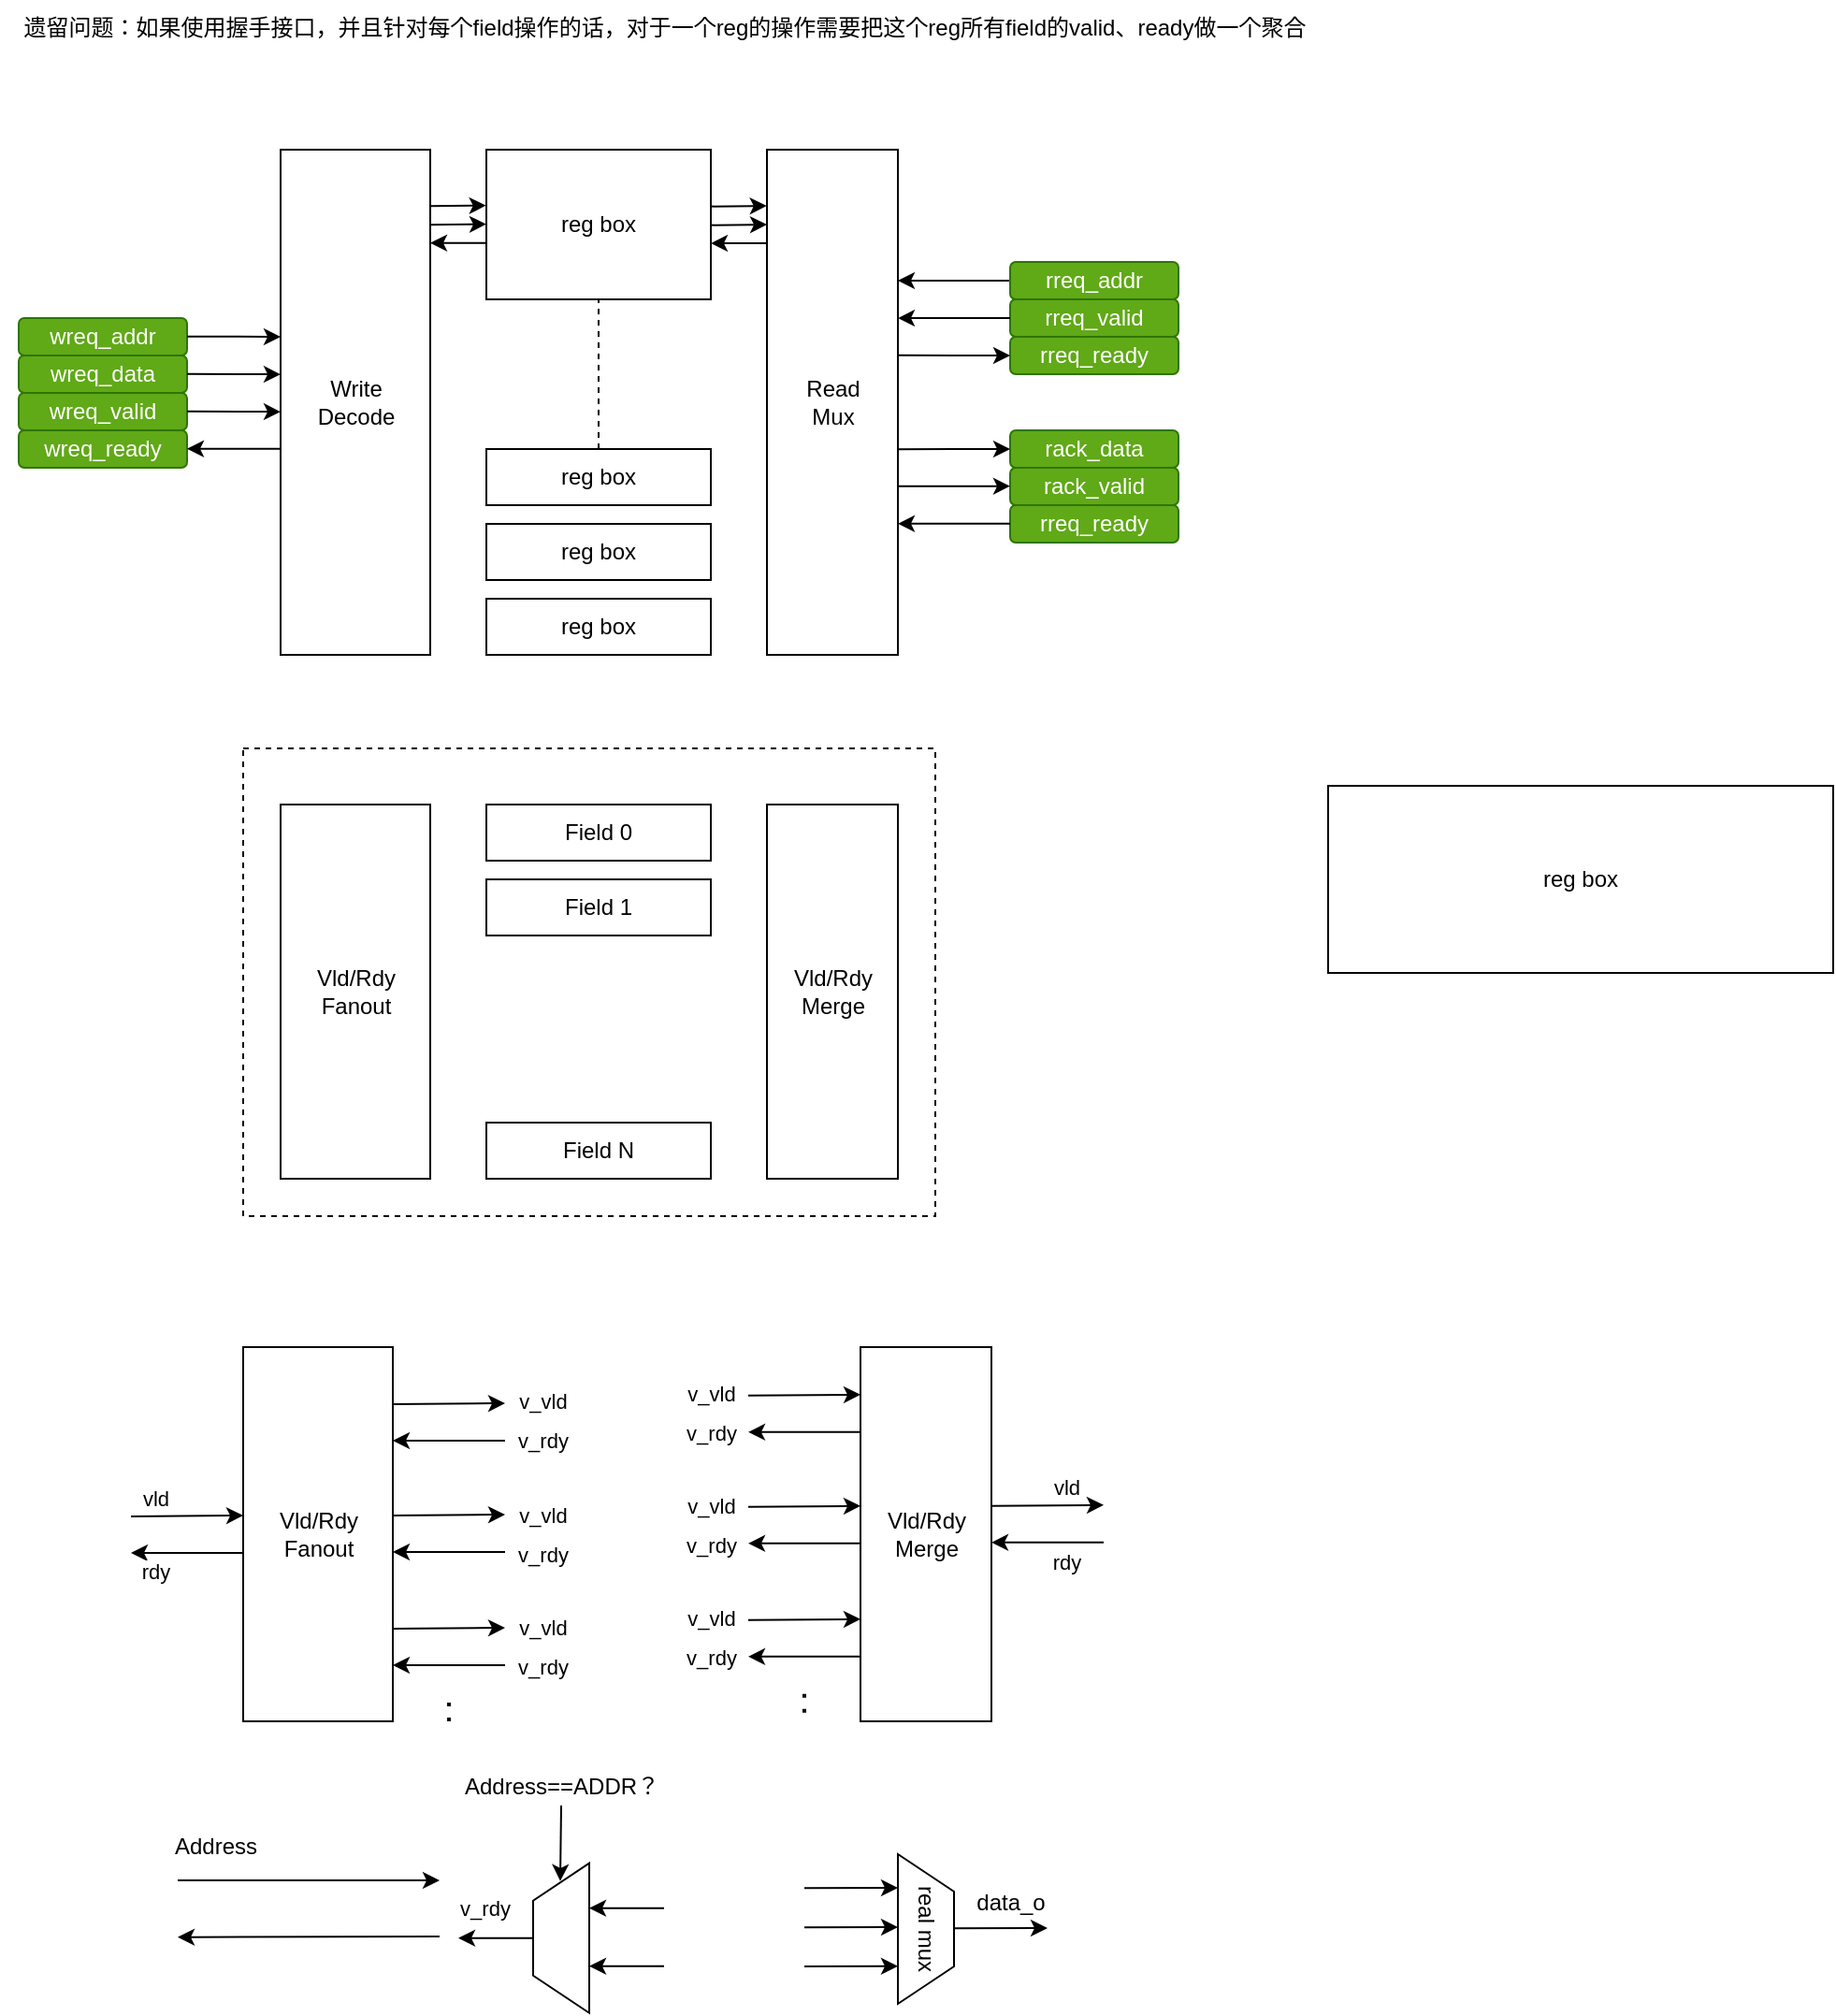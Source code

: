<mxfile>
    <diagram id="VXVndNSEGyV2LDYHduhS" name="第 1 页">
        <mxGraphModel dx="1148" dy="664" grid="1" gridSize="10" guides="1" tooltips="1" connect="1" arrows="1" fold="1" page="1" pageScale="1" pageWidth="827" pageHeight="1169" math="0" shadow="0">
            <root>
                <mxCell id="0"/>
                <mxCell id="1" parent="0"/>
                <mxCell id="3" value="reg box" style="rounded=0;whiteSpace=wrap;html=1;" parent="1" vertex="1">
                    <mxGeometry x="340" y="90" width="120" height="80" as="geometry"/>
                </mxCell>
                <mxCell id="4" value="reg box" style="rounded=0;whiteSpace=wrap;html=1;" parent="1" vertex="1">
                    <mxGeometry x="340" y="250" width="120" height="30" as="geometry"/>
                </mxCell>
                <mxCell id="5" value="reg box" style="rounded=0;whiteSpace=wrap;html=1;" parent="1" vertex="1">
                    <mxGeometry x="340" y="290" width="120" height="30" as="geometry"/>
                </mxCell>
                <mxCell id="6" value="reg box" style="rounded=0;whiteSpace=wrap;html=1;" parent="1" vertex="1">
                    <mxGeometry x="340" y="330" width="120" height="30" as="geometry"/>
                </mxCell>
                <mxCell id="8" value="Read&lt;br&gt;Mux" style="shadow=0;dashed=0;align=center;html=1;strokeWidth=1;shape=mxgraph.rtl.abstract.entity;container=1;collapsible=0;kind=mux;drawPins=0;left=4;right=1;bottom=0;" parent="1" vertex="1">
                    <mxGeometry x="490" y="90" width="70" height="270" as="geometry"/>
                </mxCell>
                <mxCell id="9" value="" style="endArrow=classic;html=1;exitX=0;exitY=0.5;exitDx=0;exitDy=0;" parent="1" source="11" edge="1">
                    <mxGeometry width="50" height="50" relative="1" as="geometry">
                        <mxPoint x="600" y="160" as="sourcePoint"/>
                        <mxPoint x="560" y="160" as="targetPoint"/>
                    </mxGeometry>
                </mxCell>
                <mxCell id="11" value="rreq_addr" style="rounded=1;whiteSpace=wrap;html=1;fillColor=#60a917;strokeColor=#2D7600;fontColor=#ffffff;" parent="1" vertex="1">
                    <mxGeometry x="620" y="150" width="90" height="20" as="geometry"/>
                </mxCell>
                <mxCell id="12" value="rreq_valid" style="rounded=1;whiteSpace=wrap;html=1;fillColor=#60a917;strokeColor=#2D7600;fontColor=#ffffff;" parent="1" vertex="1">
                    <mxGeometry x="620" y="170" width="90" height="20" as="geometry"/>
                </mxCell>
                <mxCell id="13" value="" style="endArrow=classic;html=1;entryX=1;entryY=0.278;entryDx=0;entryDy=0;entryPerimeter=0;exitX=0;exitY=0.5;exitDx=0;exitDy=0;" parent="1" edge="1">
                    <mxGeometry width="50" height="50" relative="1" as="geometry">
                        <mxPoint x="620" y="180" as="sourcePoint"/>
                        <mxPoint x="560" y="180.04" as="targetPoint"/>
                    </mxGeometry>
                </mxCell>
                <mxCell id="14" value="rack_data" style="rounded=1;whiteSpace=wrap;html=1;fillColor=#60a917;strokeColor=#2D7600;fontColor=#ffffff;" parent="1" vertex="1">
                    <mxGeometry x="620" y="240" width="90" height="20" as="geometry"/>
                </mxCell>
                <mxCell id="15" value="" style="endArrow=classic;html=1;entryX=0;entryY=0.5;entryDx=0;entryDy=0;exitX=1;exitY=0.593;exitDx=0;exitDy=0;exitPerimeter=0;" parent="1" source="8" target="14" edge="1">
                    <mxGeometry width="50" height="50" relative="1" as="geometry">
                        <mxPoint x="560" y="340.09" as="sourcePoint"/>
                        <mxPoint x="570" y="240.04" as="targetPoint"/>
                    </mxGeometry>
                </mxCell>
                <mxCell id="16" value="rack_valid" style="rounded=1;whiteSpace=wrap;html=1;fillColor=#60a917;strokeColor=#2D7600;fontColor=#ffffff;" parent="1" vertex="1">
                    <mxGeometry x="620" y="260" width="90" height="20" as="geometry"/>
                </mxCell>
                <mxCell id="17" value="rreq_ready" style="rounded=1;whiteSpace=wrap;html=1;fillColor=#60a917;strokeColor=#2D7600;fontColor=#ffffff;" parent="1" vertex="1">
                    <mxGeometry x="620" y="190" width="90" height="20" as="geometry"/>
                </mxCell>
                <mxCell id="18" value="" style="endArrow=classic;html=1;entryX=0;entryY=0.5;entryDx=0;entryDy=0;exitX=1;exitY=0.407;exitDx=0;exitDy=0;exitPerimeter=0;" parent="1" source="8" target="17" edge="1">
                    <mxGeometry width="50" height="50" relative="1" as="geometry">
                        <mxPoint x="630" y="190" as="sourcePoint"/>
                        <mxPoint x="570.0" y="190.04" as="targetPoint"/>
                    </mxGeometry>
                </mxCell>
                <mxCell id="19" value="rreq_ready" style="rounded=1;whiteSpace=wrap;html=1;fillColor=#60a917;strokeColor=#2D7600;fontColor=#ffffff;" parent="1" vertex="1">
                    <mxGeometry x="620" y="280" width="90" height="20" as="geometry"/>
                </mxCell>
                <mxCell id="20" value="" style="endArrow=classic;html=1;entryX=0;entryY=0.5;entryDx=0;entryDy=0;exitX=0;exitY=0;exitDx=70;exitDy=140;exitPerimeter=0;" parent="1" edge="1">
                    <mxGeometry width="50" height="50" relative="1" as="geometry">
                        <mxPoint x="560" y="269.86" as="sourcePoint"/>
                        <mxPoint x="620" y="269.86" as="targetPoint"/>
                    </mxGeometry>
                </mxCell>
                <mxCell id="21" value="" style="endArrow=classic;html=1;entryX=1;entryY=0.278;entryDx=0;entryDy=0;entryPerimeter=0;exitX=0;exitY=0.5;exitDx=0;exitDy=0;" parent="1" edge="1">
                    <mxGeometry width="50" height="50" relative="1" as="geometry">
                        <mxPoint x="620" y="289.86" as="sourcePoint"/>
                        <mxPoint x="560" y="289.9" as="targetPoint"/>
                    </mxGeometry>
                </mxCell>
                <mxCell id="23" value="" style="endArrow=none;dashed=1;html=1;entryX=0.5;entryY=1;entryDx=0;entryDy=0;exitX=0.5;exitY=0;exitDx=0;exitDy=0;" parent="1" source="4" target="3" edge="1">
                    <mxGeometry width="50" height="50" relative="1" as="geometry">
                        <mxPoint x="280" y="220" as="sourcePoint"/>
                        <mxPoint x="330" y="170" as="targetPoint"/>
                    </mxGeometry>
                </mxCell>
                <mxCell id="25" value="" style="endArrow=classic;html=1;entryX=-0.002;entryY=0.037;entryDx=0;entryDy=0;entryPerimeter=0;exitX=1.002;exitY=0.129;exitDx=0;exitDy=0;exitPerimeter=0;" parent="1" edge="1">
                    <mxGeometry width="50" height="50" relative="1" as="geometry">
                        <mxPoint x="460.24" y="120.33" as="sourcePoint"/>
                        <mxPoint x="489.86" y="120.0" as="targetPoint"/>
                    </mxGeometry>
                </mxCell>
                <mxCell id="26" value="" style="endArrow=classic;html=1;entryX=-0.002;entryY=0.037;entryDx=0;entryDy=0;entryPerimeter=0;exitX=1.002;exitY=0.129;exitDx=0;exitDy=0;exitPerimeter=0;" parent="1" edge="1">
                    <mxGeometry width="50" height="50" relative="1" as="geometry">
                        <mxPoint x="460.38" y="130.33" as="sourcePoint"/>
                        <mxPoint x="490" y="130" as="targetPoint"/>
                    </mxGeometry>
                </mxCell>
                <mxCell id="27" value="" style="endArrow=classic;html=1;exitX=0;exitY=0.5;exitDx=0;exitDy=0;" parent="1" edge="1">
                    <mxGeometry width="50" height="50" relative="1" as="geometry">
                        <mxPoint x="490.0" y="140.01" as="sourcePoint"/>
                        <mxPoint x="460" y="140.01" as="targetPoint"/>
                    </mxGeometry>
                </mxCell>
                <mxCell id="29" value="Write&lt;br&gt;Decode" style="shadow=0;dashed=0;align=center;html=1;strokeWidth=1;shape=mxgraph.rtl.abstract.entity;container=1;collapsible=0;kind=demux;drawPins=0;left=1;right=4;bottom=0;" parent="1" vertex="1">
                    <mxGeometry x="230" y="90" width="80" height="270" as="geometry"/>
                </mxCell>
                <mxCell id="30" value="wreq_addr" style="rounded=1;whiteSpace=wrap;html=1;fillColor=#60a917;strokeColor=#2D7600;fontColor=#ffffff;" parent="1" vertex="1">
                    <mxGeometry x="90" y="180" width="90" height="20" as="geometry"/>
                </mxCell>
                <mxCell id="31" value="wreq_data" style="rounded=1;whiteSpace=wrap;html=1;fillColor=#60a917;strokeColor=#2D7600;fontColor=#ffffff;" parent="1" vertex="1">
                    <mxGeometry x="90" y="200" width="90" height="20" as="geometry"/>
                </mxCell>
                <mxCell id="32" value="wreq_valid" style="rounded=1;whiteSpace=wrap;html=1;fillColor=#60a917;strokeColor=#2D7600;fontColor=#ffffff;" parent="1" vertex="1">
                    <mxGeometry x="90" y="220" width="90" height="20" as="geometry"/>
                </mxCell>
                <mxCell id="33" value="wreq_ready" style="rounded=1;whiteSpace=wrap;html=1;fillColor=#60a917;strokeColor=#2D7600;fontColor=#ffffff;" parent="1" vertex="1">
                    <mxGeometry x="90" y="240" width="90" height="20" as="geometry"/>
                </mxCell>
                <mxCell id="34" value="" style="endArrow=classic;html=1;entryX=-0.002;entryY=0.037;entryDx=0;entryDy=0;entryPerimeter=0;exitX=1.002;exitY=0.129;exitDx=0;exitDy=0;exitPerimeter=0;" parent="1" edge="1">
                    <mxGeometry width="50" height="50" relative="1" as="geometry">
                        <mxPoint x="310.24" y="120.16" as="sourcePoint"/>
                        <mxPoint x="339.86" y="119.83" as="targetPoint"/>
                    </mxGeometry>
                </mxCell>
                <mxCell id="35" value="" style="endArrow=classic;html=1;entryX=-0.002;entryY=0.037;entryDx=0;entryDy=0;entryPerimeter=0;exitX=1.002;exitY=0.129;exitDx=0;exitDy=0;exitPerimeter=0;" parent="1" edge="1">
                    <mxGeometry width="50" height="50" relative="1" as="geometry">
                        <mxPoint x="310.38" y="130.16" as="sourcePoint"/>
                        <mxPoint x="340" y="129.83" as="targetPoint"/>
                    </mxGeometry>
                </mxCell>
                <mxCell id="36" value="" style="endArrow=classic;html=1;exitX=0;exitY=0.5;exitDx=0;exitDy=0;" parent="1" edge="1">
                    <mxGeometry width="50" height="50" relative="1" as="geometry">
                        <mxPoint x="340" y="139.84" as="sourcePoint"/>
                        <mxPoint x="310" y="139.84" as="targetPoint"/>
                    </mxGeometry>
                </mxCell>
                <mxCell id="37" value="" style="endArrow=classic;html=1;exitX=1;exitY=0.407;exitDx=0;exitDy=0;exitPerimeter=0;" parent="1" edge="1">
                    <mxGeometry width="50" height="50" relative="1" as="geometry">
                        <mxPoint x="180" y="189.83" as="sourcePoint"/>
                        <mxPoint x="230" y="190" as="targetPoint"/>
                    </mxGeometry>
                </mxCell>
                <mxCell id="38" value="" style="endArrow=classic;html=1;exitX=1;exitY=0.407;exitDx=0;exitDy=0;exitPerimeter=0;" parent="1" edge="1">
                    <mxGeometry width="50" height="50" relative="1" as="geometry">
                        <mxPoint x="180" y="209.9" as="sourcePoint"/>
                        <mxPoint x="230" y="210.07" as="targetPoint"/>
                    </mxGeometry>
                </mxCell>
                <mxCell id="39" value="" style="endArrow=classic;html=1;exitX=1;exitY=0.407;exitDx=0;exitDy=0;exitPerimeter=0;" parent="1" edge="1">
                    <mxGeometry width="50" height="50" relative="1" as="geometry">
                        <mxPoint x="180" y="229.9" as="sourcePoint"/>
                        <mxPoint x="230" y="230.07" as="targetPoint"/>
                    </mxGeometry>
                </mxCell>
                <mxCell id="40" value="" style="endArrow=classic;html=1;entryX=1;entryY=0.278;entryDx=0;entryDy=0;entryPerimeter=0;exitX=0;exitY=0.555;exitDx=0;exitDy=0;exitPerimeter=0;" parent="1" edge="1">
                    <mxGeometry width="50" height="50" relative="1" as="geometry">
                        <mxPoint x="230" y="249.85" as="sourcePoint"/>
                        <mxPoint x="180" y="249.84" as="targetPoint"/>
                    </mxGeometry>
                </mxCell>
                <mxCell id="42" value="" style="rounded=0;whiteSpace=wrap;html=1;dashed=1;align=left;" parent="1" vertex="1">
                    <mxGeometry x="210" y="410" width="370" height="250" as="geometry"/>
                </mxCell>
                <mxCell id="41" value="Field 0" style="rounded=0;whiteSpace=wrap;html=1;" parent="1" vertex="1">
                    <mxGeometry x="340" y="440" width="120" height="30" as="geometry"/>
                </mxCell>
                <mxCell id="45" value="遗留问题：如果使用握手接口，并且针对每个field操作的话，对于一个reg的操作需要把这个reg所有field的valid、ready做一个聚合" style="text;html=1;align=center;verticalAlign=middle;resizable=0;points=[];autosize=1;strokeColor=none;fillColor=none;" parent="1" vertex="1">
                    <mxGeometry x="80" y="10" width="710" height="30" as="geometry"/>
                </mxCell>
                <mxCell id="46" value="Field 1" style="rounded=0;whiteSpace=wrap;html=1;" parent="1" vertex="1">
                    <mxGeometry x="340" y="480" width="120" height="30" as="geometry"/>
                </mxCell>
                <mxCell id="47" value="Field N" style="rounded=0;whiteSpace=wrap;html=1;" parent="1" vertex="1">
                    <mxGeometry x="340" y="610" width="120" height="30" as="geometry"/>
                </mxCell>
                <mxCell id="48" value="Vld/Rdy&lt;br&gt;Fanout" style="shadow=0;dashed=0;align=center;html=1;strokeWidth=1;shape=mxgraph.rtl.abstract.entity;container=1;collapsible=0;kind=demux;drawPins=0;left=1;right=4;bottom=0;" parent="1" vertex="1">
                    <mxGeometry x="230" y="440" width="80" height="200" as="geometry"/>
                </mxCell>
                <mxCell id="50" value="Vld/Rdy&lt;br&gt;Merge" style="shadow=0;dashed=0;align=center;html=1;strokeWidth=1;shape=mxgraph.rtl.abstract.entity;container=1;collapsible=0;kind=mux;drawPins=0;left=4;right=1;bottom=0;" parent="1" vertex="1">
                    <mxGeometry x="490" y="440" width="70" height="200" as="geometry"/>
                </mxCell>
                <mxCell id="51" value="Vld/Rdy&lt;br&gt;Fanout" style="shadow=0;dashed=0;align=center;html=1;strokeWidth=1;shape=mxgraph.rtl.abstract.entity;container=1;collapsible=0;kind=demux;drawPins=0;left=1;right=4;bottom=0;" parent="1" vertex="1">
                    <mxGeometry x="210" y="730" width="80" height="200" as="geometry"/>
                </mxCell>
                <mxCell id="52" value="" style="endArrow=classic;html=1;" parent="1" edge="1">
                    <mxGeometry width="50" height="50" relative="1" as="geometry">
                        <mxPoint x="150" y="820.5" as="sourcePoint"/>
                        <mxPoint x="210" y="820" as="targetPoint"/>
                    </mxGeometry>
                </mxCell>
                <mxCell id="66" value="vld" style="edgeLabel;html=1;align=center;verticalAlign=middle;resizable=0;points=[];" parent="52" vertex="1" connectable="0">
                    <mxGeometry x="-0.533" y="-1" relative="1" as="geometry">
                        <mxPoint x="-1" y="-11" as="offset"/>
                    </mxGeometry>
                </mxCell>
                <mxCell id="53" value="" style="endArrow=classic;html=1;" parent="1" edge="1">
                    <mxGeometry width="50" height="50" relative="1" as="geometry">
                        <mxPoint x="290" y="760.5" as="sourcePoint"/>
                        <mxPoint x="350" y="760" as="targetPoint"/>
                    </mxGeometry>
                </mxCell>
                <mxCell id="68" value="v_vld" style="edgeLabel;html=1;align=center;verticalAlign=middle;resizable=0;points=[];" parent="53" vertex="1" connectable="0">
                    <mxGeometry x="0.467" y="1" relative="1" as="geometry">
                        <mxPoint x="36" as="offset"/>
                    </mxGeometry>
                </mxCell>
                <mxCell id="55" value="" style="endArrow=classic;html=1;" parent="1" edge="1">
                    <mxGeometry width="50" height="50" relative="1" as="geometry">
                        <mxPoint x="350" y="780" as="sourcePoint"/>
                        <mxPoint x="290" y="780" as="targetPoint"/>
                    </mxGeometry>
                </mxCell>
                <mxCell id="69" value="v_rdy" style="edgeLabel;html=1;align=center;verticalAlign=middle;resizable=0;points=[];" parent="55" vertex="1" connectable="0">
                    <mxGeometry x="-0.533" relative="1" as="geometry">
                        <mxPoint x="34" as="offset"/>
                    </mxGeometry>
                </mxCell>
                <mxCell id="56" value="" style="endArrow=classic;html=1;" parent="1" edge="1">
                    <mxGeometry width="50" height="50" relative="1" as="geometry">
                        <mxPoint x="210" y="840" as="sourcePoint"/>
                        <mxPoint x="150" y="840" as="targetPoint"/>
                    </mxGeometry>
                </mxCell>
                <mxCell id="67" value="rdy" style="edgeLabel;html=1;align=center;verticalAlign=middle;resizable=0;points=[];" parent="56" vertex="1" connectable="0">
                    <mxGeometry x="0.367" relative="1" as="geometry">
                        <mxPoint x="-6" y="10" as="offset"/>
                    </mxGeometry>
                </mxCell>
                <mxCell id="57" value="" style="endArrow=classic;html=1;" parent="1" edge="1">
                    <mxGeometry width="50" height="50" relative="1" as="geometry">
                        <mxPoint x="290" y="820" as="sourcePoint"/>
                        <mxPoint x="350" y="819.5" as="targetPoint"/>
                    </mxGeometry>
                </mxCell>
                <mxCell id="58" value="" style="endArrow=classic;html=1;" parent="1" edge="1">
                    <mxGeometry width="50" height="50" relative="1" as="geometry">
                        <mxPoint x="350" y="839.5" as="sourcePoint"/>
                        <mxPoint x="290" y="839.5" as="targetPoint"/>
                    </mxGeometry>
                </mxCell>
                <mxCell id="59" value="" style="endArrow=classic;html=1;" parent="1" edge="1">
                    <mxGeometry width="50" height="50" relative="1" as="geometry">
                        <mxPoint x="290" y="880.5" as="sourcePoint"/>
                        <mxPoint x="350" y="880" as="targetPoint"/>
                    </mxGeometry>
                </mxCell>
                <mxCell id="60" value="" style="endArrow=classic;html=1;" parent="1" edge="1">
                    <mxGeometry width="50" height="50" relative="1" as="geometry">
                        <mxPoint x="350" y="900" as="sourcePoint"/>
                        <mxPoint x="290" y="900" as="targetPoint"/>
                    </mxGeometry>
                </mxCell>
                <mxCell id="63" value="" style="endArrow=none;dashed=1;html=1;dashPattern=1 3;strokeWidth=2;" parent="1" edge="1">
                    <mxGeometry width="50" height="50" relative="1" as="geometry">
                        <mxPoint x="320" y="930" as="sourcePoint"/>
                        <mxPoint x="320" y="920" as="targetPoint"/>
                    </mxGeometry>
                </mxCell>
                <mxCell id="70" value="v_vld" style="edgeLabel;html=1;align=center;verticalAlign=middle;resizable=0;points=[];" parent="1" vertex="1" connectable="0">
                    <mxGeometry x="370.0" y="819.563" as="geometry"/>
                </mxCell>
                <mxCell id="71" value="v_rdy" style="edgeLabel;html=1;align=center;verticalAlign=middle;resizable=0;points=[];" parent="1" vertex="1" connectable="0">
                    <mxGeometry x="370.01" y="840.43" as="geometry"/>
                </mxCell>
                <mxCell id="74" value="v_vld" style="edgeLabel;html=1;align=center;verticalAlign=middle;resizable=0;points=[];" parent="1" vertex="1" connectable="0">
                    <mxGeometry x="370.01" y="880.003" as="geometry"/>
                </mxCell>
                <mxCell id="75" value="v_rdy" style="edgeLabel;html=1;align=center;verticalAlign=middle;resizable=0;points=[];" parent="1" vertex="1" connectable="0">
                    <mxGeometry x="370.02" y="900.87" as="geometry"/>
                </mxCell>
                <mxCell id="76" value="" style="shape=trapezoid;perimeter=trapezoidPerimeter;whiteSpace=wrap;html=1;fixedSize=1;size=20;rotation=-90;" parent="1" vertex="1">
                    <mxGeometry x="340" y="1030.87" width="80" height="30" as="geometry"/>
                </mxCell>
                <mxCell id="77" value="" style="endArrow=classic;html=1;" parent="1" edge="1">
                    <mxGeometry width="50" height="50" relative="1" as="geometry">
                        <mxPoint x="365" y="1045.87" as="sourcePoint"/>
                        <mxPoint x="325" y="1045.87" as="targetPoint"/>
                    </mxGeometry>
                </mxCell>
                <mxCell id="78" value="v_rdy" style="edgeLabel;html=1;align=center;verticalAlign=middle;resizable=0;points=[];" parent="1" vertex="1" connectable="0">
                    <mxGeometry x="340" y="1020.0" as="geometry">
                        <mxPoint x="-1" y="10" as="offset"/>
                    </mxGeometry>
                </mxCell>
                <mxCell id="79" value="" style="endArrow=classic;html=1;" parent="1" edge="1">
                    <mxGeometry width="50" height="50" relative="1" as="geometry">
                        <mxPoint x="435" y="1029.87" as="sourcePoint"/>
                        <mxPoint x="395" y="1029.87" as="targetPoint"/>
                    </mxGeometry>
                </mxCell>
                <mxCell id="80" value="" style="endArrow=classic;html=1;" parent="1" edge="1">
                    <mxGeometry width="50" height="50" relative="1" as="geometry">
                        <mxPoint x="435" y="1060.87" as="sourcePoint"/>
                        <mxPoint x="395" y="1060.87" as="targetPoint"/>
                    </mxGeometry>
                </mxCell>
                <mxCell id="81" value="" style="endArrow=classic;html=1;" parent="1" edge="1">
                    <mxGeometry width="50" height="50" relative="1" as="geometry">
                        <mxPoint x="380" y="975" as="sourcePoint"/>
                        <mxPoint x="379.5" y="1015.42" as="targetPoint"/>
                    </mxGeometry>
                </mxCell>
                <mxCell id="82" value="" style="endArrow=classic;html=1;" parent="1" edge="1">
                    <mxGeometry width="50" height="50" relative="1" as="geometry">
                        <mxPoint x="175" y="1015" as="sourcePoint"/>
                        <mxPoint x="315" y="1015" as="targetPoint"/>
                    </mxGeometry>
                </mxCell>
                <mxCell id="83" value="Address" style="text;html=1;align=center;verticalAlign=middle;resizable=0;points=[];autosize=1;strokeColor=none;fillColor=none;" parent="1" vertex="1">
                    <mxGeometry x="160" y="982" width="70" height="30" as="geometry"/>
                </mxCell>
                <mxCell id="84" value="Address==ADDR？" style="text;html=1;align=center;verticalAlign=middle;resizable=0;points=[];autosize=1;strokeColor=none;fillColor=none;" parent="1" vertex="1">
                    <mxGeometry x="315" y="950" width="130" height="30" as="geometry"/>
                </mxCell>
                <mxCell id="85" value="" style="endArrow=classic;html=1;" parent="1" edge="1">
                    <mxGeometry width="50" height="50" relative="1" as="geometry">
                        <mxPoint x="315" y="1045" as="sourcePoint"/>
                        <mxPoint x="175" y="1045.37" as="targetPoint"/>
                    </mxGeometry>
                </mxCell>
                <mxCell id="87" value="Vld/Rdy&lt;br&gt;Merge" style="shadow=0;dashed=0;align=center;html=1;strokeWidth=1;shape=mxgraph.rtl.abstract.entity;container=1;collapsible=0;kind=mux;drawPins=0;left=4;right=1;bottom=0;" vertex="1" parent="1">
                    <mxGeometry x="540" y="730" width="70" height="200" as="geometry"/>
                </mxCell>
                <mxCell id="88" value="" style="endArrow=classic;html=1;" edge="1" parent="1">
                    <mxGeometry width="50" height="50" relative="1" as="geometry">
                        <mxPoint x="480" y="755.93" as="sourcePoint"/>
                        <mxPoint x="540" y="755.43" as="targetPoint"/>
                    </mxGeometry>
                </mxCell>
                <mxCell id="90" value="" style="endArrow=classic;html=1;" edge="1" parent="1">
                    <mxGeometry width="50" height="50" relative="1" as="geometry">
                        <mxPoint x="540" y="775.43" as="sourcePoint"/>
                        <mxPoint x="480" y="775.43" as="targetPoint"/>
                    </mxGeometry>
                </mxCell>
                <mxCell id="92" value="" style="endArrow=classic;html=1;" edge="1" parent="1">
                    <mxGeometry width="50" height="50" relative="1" as="geometry">
                        <mxPoint x="480" y="815.43" as="sourcePoint"/>
                        <mxPoint x="540" y="814.93" as="targetPoint"/>
                    </mxGeometry>
                </mxCell>
                <mxCell id="93" value="" style="endArrow=classic;html=1;" edge="1" parent="1">
                    <mxGeometry width="50" height="50" relative="1" as="geometry">
                        <mxPoint x="540" y="834.93" as="sourcePoint"/>
                        <mxPoint x="480" y="834.93" as="targetPoint"/>
                    </mxGeometry>
                </mxCell>
                <mxCell id="94" value="" style="endArrow=classic;html=1;" edge="1" parent="1">
                    <mxGeometry width="50" height="50" relative="1" as="geometry">
                        <mxPoint x="480" y="875.93" as="sourcePoint"/>
                        <mxPoint x="540" y="875.43" as="targetPoint"/>
                    </mxGeometry>
                </mxCell>
                <mxCell id="95" value="" style="endArrow=classic;html=1;" edge="1" parent="1">
                    <mxGeometry width="50" height="50" relative="1" as="geometry">
                        <mxPoint x="540" y="895.43" as="sourcePoint"/>
                        <mxPoint x="480" y="895.43" as="targetPoint"/>
                    </mxGeometry>
                </mxCell>
                <mxCell id="96" value="" style="endArrow=none;dashed=1;html=1;dashPattern=1 3;strokeWidth=2;" edge="1" parent="1">
                    <mxGeometry width="50" height="50" relative="1" as="geometry">
                        <mxPoint x="510" y="925.43" as="sourcePoint"/>
                        <mxPoint x="510" y="915.43" as="targetPoint"/>
                    </mxGeometry>
                </mxCell>
                <mxCell id="97" value="v_vld" style="edgeLabel;html=1;align=center;verticalAlign=middle;resizable=0;points=[];" vertex="1" connectable="0" parent="1">
                    <mxGeometry x="460.0" y="754.563" as="geometry"/>
                </mxCell>
                <mxCell id="98" value="v_rdy" style="edgeLabel;html=1;align=center;verticalAlign=middle;resizable=0;points=[];" vertex="1" connectable="0" parent="1">
                    <mxGeometry x="460.01" y="775.43" as="geometry"/>
                </mxCell>
                <mxCell id="105" value="v_vld" style="edgeLabel;html=1;align=center;verticalAlign=middle;resizable=0;points=[];" vertex="1" connectable="0" parent="1">
                    <mxGeometry x="459.98" y="814.563" as="geometry"/>
                </mxCell>
                <mxCell id="106" value="v_rdy" style="edgeLabel;html=1;align=center;verticalAlign=middle;resizable=0;points=[];" vertex="1" connectable="0" parent="1">
                    <mxGeometry x="459.99" y="835.43" as="geometry"/>
                </mxCell>
                <mxCell id="107" value="v_vld" style="edgeLabel;html=1;align=center;verticalAlign=middle;resizable=0;points=[];" vertex="1" connectable="0" parent="1">
                    <mxGeometry x="459.99" y="875.003" as="geometry"/>
                </mxCell>
                <mxCell id="108" value="v_rdy" style="edgeLabel;html=1;align=center;verticalAlign=middle;resizable=0;points=[];" vertex="1" connectable="0" parent="1">
                    <mxGeometry x="460" y="895.87" as="geometry"/>
                </mxCell>
                <mxCell id="109" value="" style="endArrow=classic;html=1;" edge="1" parent="1">
                    <mxGeometry width="50" height="50" relative="1" as="geometry">
                        <mxPoint x="610" y="814.93" as="sourcePoint"/>
                        <mxPoint x="670" y="814.43" as="targetPoint"/>
                    </mxGeometry>
                </mxCell>
                <mxCell id="110" value="vld" style="edgeLabel;html=1;align=center;verticalAlign=middle;resizable=0;points=[];" vertex="1" connectable="0" parent="109">
                    <mxGeometry x="-0.533" y="-1" relative="1" as="geometry">
                        <mxPoint x="26" y="-11" as="offset"/>
                    </mxGeometry>
                </mxCell>
                <mxCell id="111" value="" style="endArrow=classic;html=1;" edge="1" parent="1">
                    <mxGeometry width="50" height="50" relative="1" as="geometry">
                        <mxPoint x="670" y="834.43" as="sourcePoint"/>
                        <mxPoint x="610" y="834.43" as="targetPoint"/>
                    </mxGeometry>
                </mxCell>
                <mxCell id="112" value="rdy" style="edgeLabel;html=1;align=center;verticalAlign=middle;resizable=0;points=[];" vertex="1" connectable="0" parent="111">
                    <mxGeometry x="0.367" relative="1" as="geometry">
                        <mxPoint x="21" y="10" as="offset"/>
                    </mxGeometry>
                </mxCell>
                <mxCell id="113" value="real mux" style="shape=trapezoid;perimeter=trapezoidPerimeter;whiteSpace=wrap;html=1;fixedSize=1;size=20;rotation=90;" vertex="1" parent="1">
                    <mxGeometry x="535" y="1026" width="80" height="30" as="geometry"/>
                </mxCell>
                <mxCell id="118" value="" style="endArrow=classic;html=1;" edge="1" parent="1">
                    <mxGeometry width="50" height="50" relative="1" as="geometry">
                        <mxPoint x="510" y="1019.13" as="sourcePoint"/>
                        <mxPoint x="560" y="1019.0" as="targetPoint"/>
                    </mxGeometry>
                </mxCell>
                <mxCell id="120" value="" style="endArrow=classic;html=1;" edge="1" parent="1">
                    <mxGeometry width="50" height="50" relative="1" as="geometry">
                        <mxPoint x="510" y="1040.13" as="sourcePoint"/>
                        <mxPoint x="560" y="1040" as="targetPoint"/>
                    </mxGeometry>
                </mxCell>
                <mxCell id="121" value="" style="endArrow=classic;html=1;" edge="1" parent="1">
                    <mxGeometry width="50" height="50" relative="1" as="geometry">
                        <mxPoint x="510" y="1061" as="sourcePoint"/>
                        <mxPoint x="560" y="1060.87" as="targetPoint"/>
                    </mxGeometry>
                </mxCell>
                <mxCell id="122" value="" style="endArrow=classic;html=1;" edge="1" parent="1">
                    <mxGeometry width="50" height="50" relative="1" as="geometry">
                        <mxPoint x="590" y="1040.63" as="sourcePoint"/>
                        <mxPoint x="640" y="1040.5" as="targetPoint"/>
                    </mxGeometry>
                </mxCell>
                <mxCell id="123" value="data_o" style="text;html=1;align=center;verticalAlign=middle;resizable=0;points=[];autosize=1;strokeColor=none;fillColor=none;" vertex="1" parent="1">
                    <mxGeometry x="590" y="1012" width="60" height="30" as="geometry"/>
                </mxCell>
                <mxCell id="124" value="reg box" style="rounded=0;whiteSpace=wrap;html=1;" vertex="1" parent="1">
                    <mxGeometry x="790" y="430" width="270" height="100" as="geometry"/>
                </mxCell>
            </root>
        </mxGraphModel>
    </diagram>
</mxfile>